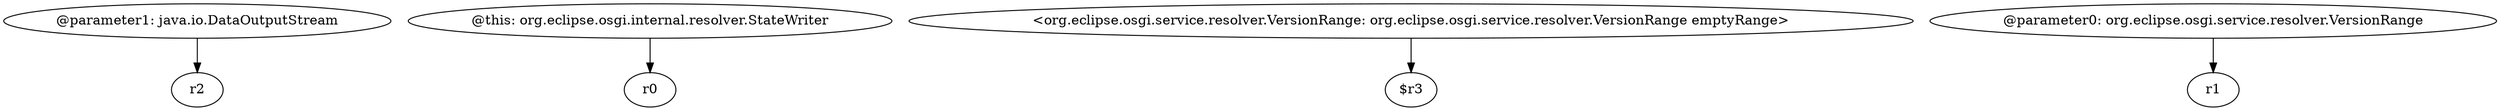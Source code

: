 digraph g {
0[label="@parameter1: java.io.DataOutputStream"]
1[label="r2"]
0->1[label=""]
2[label="@this: org.eclipse.osgi.internal.resolver.StateWriter"]
3[label="r0"]
2->3[label=""]
4[label="<org.eclipse.osgi.service.resolver.VersionRange: org.eclipse.osgi.service.resolver.VersionRange emptyRange>"]
5[label="$r3"]
4->5[label=""]
6[label="@parameter0: org.eclipse.osgi.service.resolver.VersionRange"]
7[label="r1"]
6->7[label=""]
}